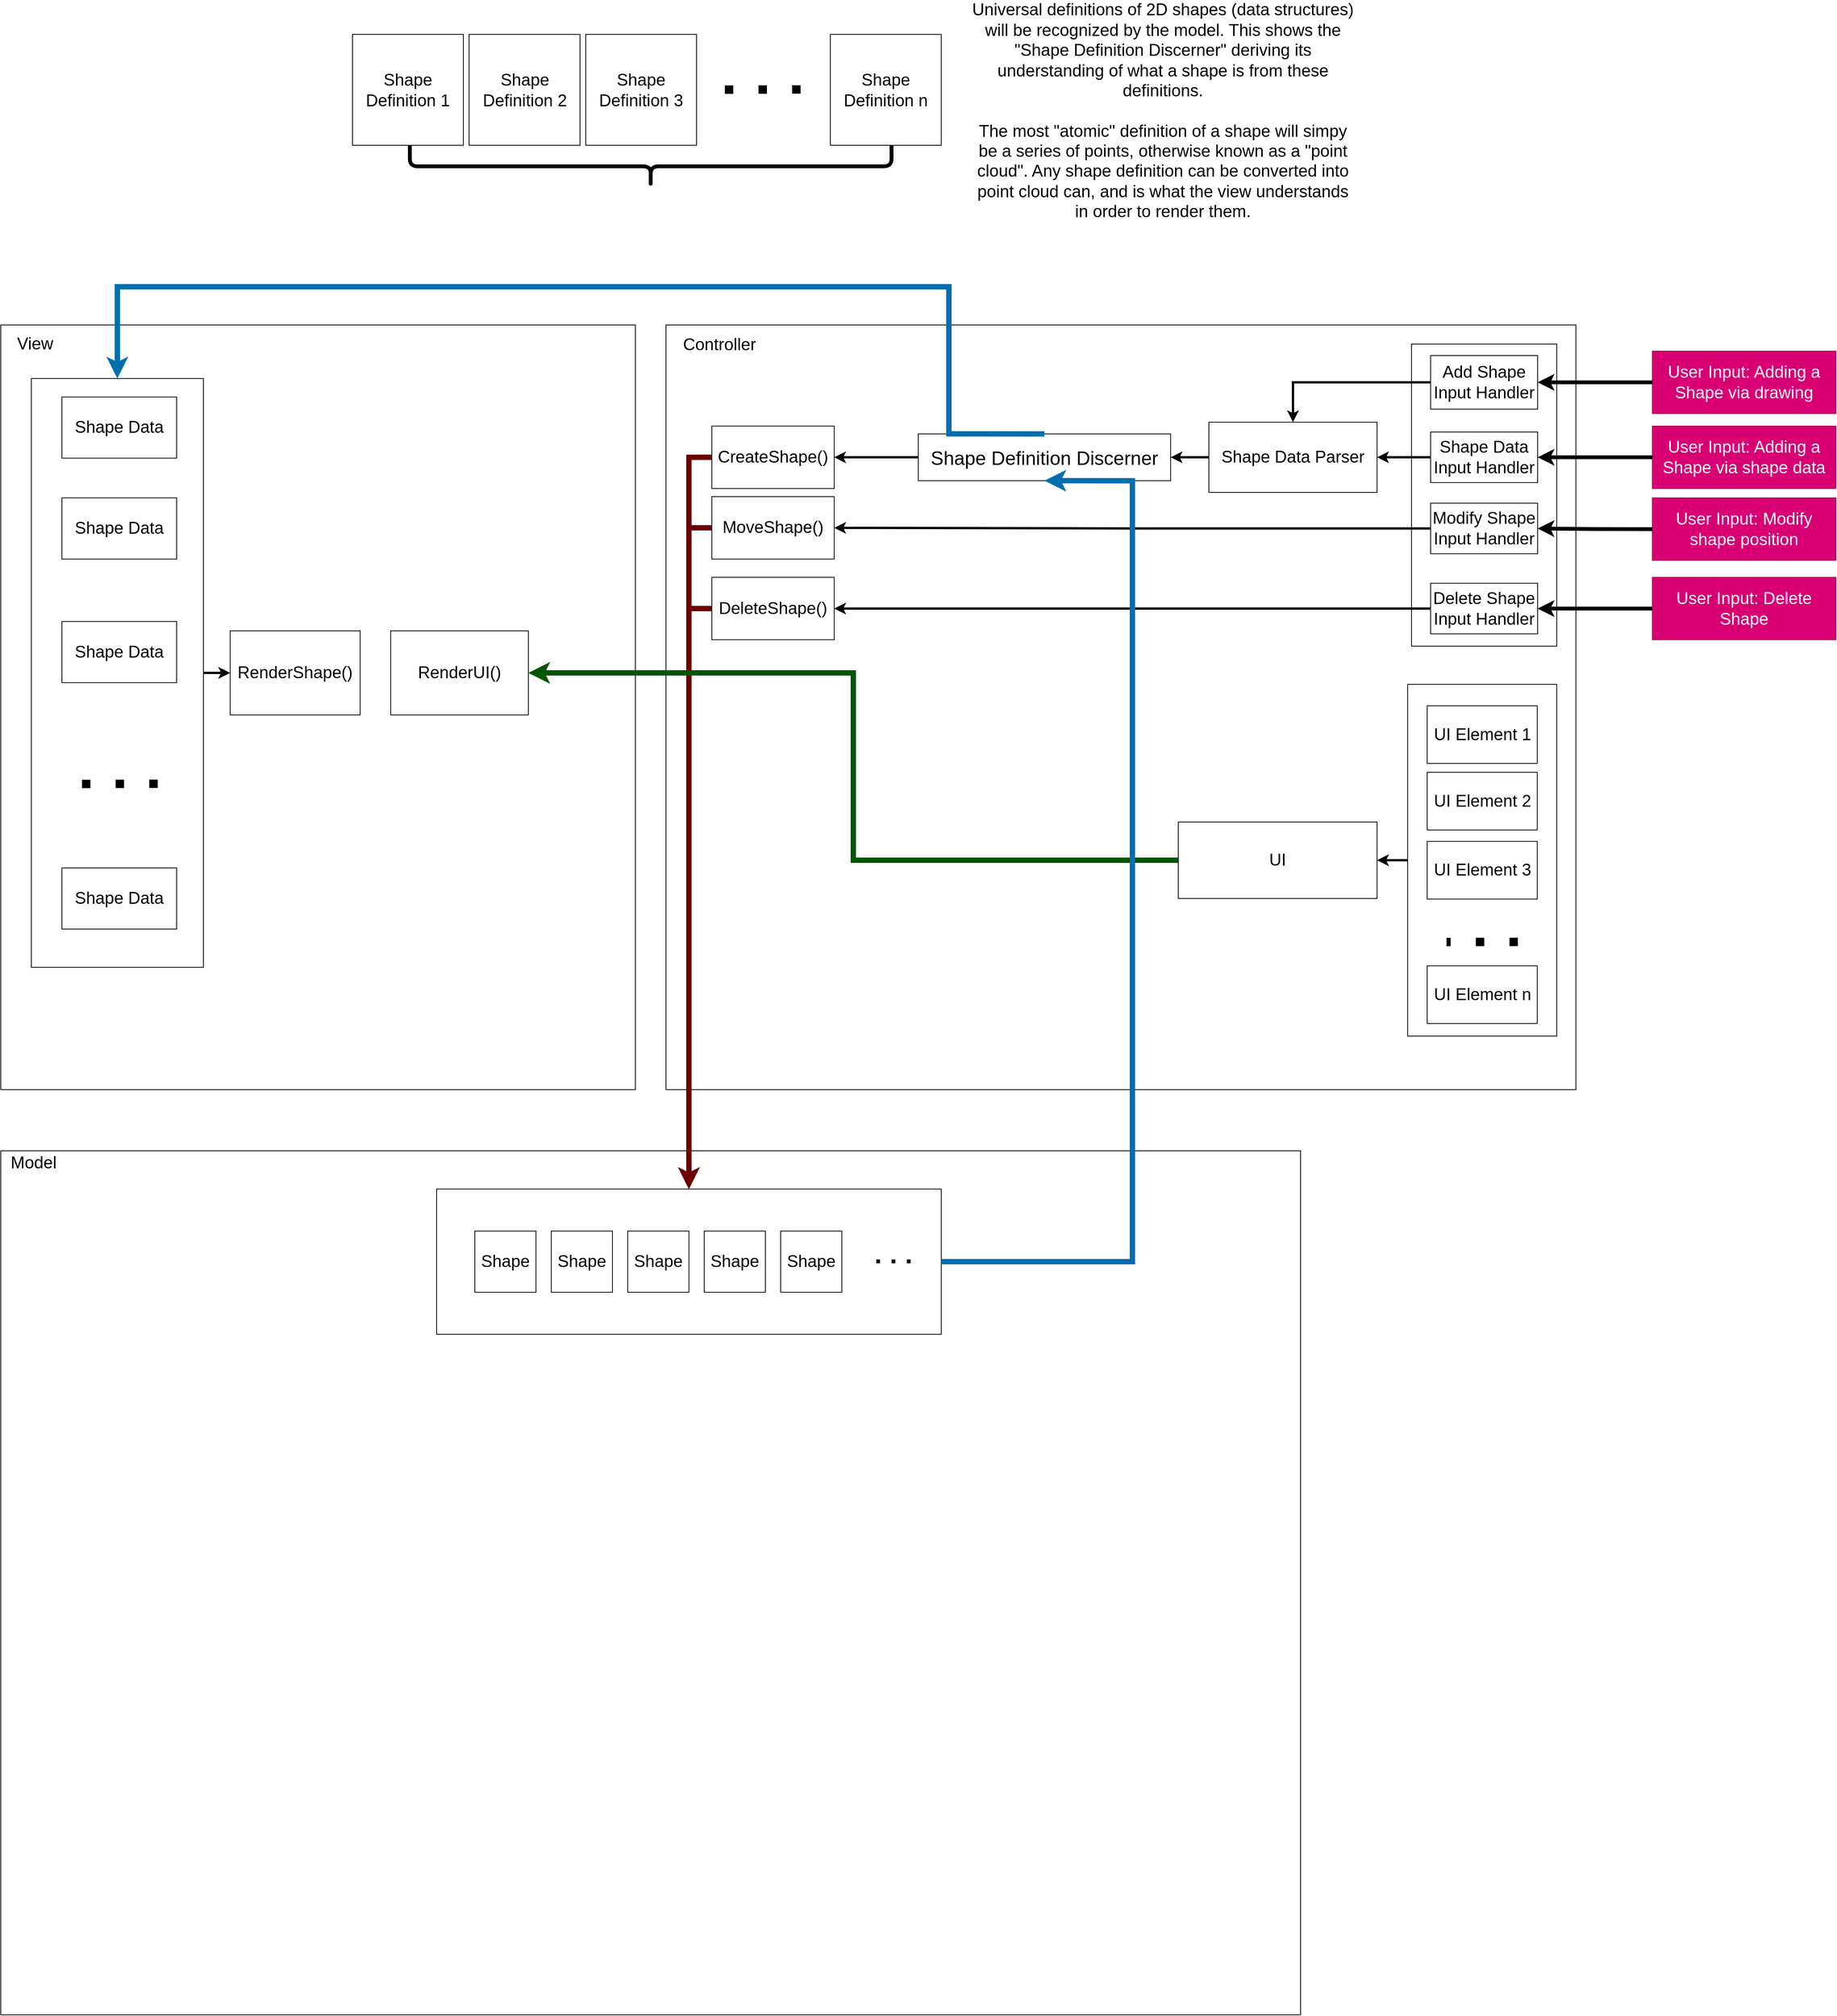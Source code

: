 <mxfile version="22.1.2" type="device">
  <diagram name="Page-1" id="NtQ69wOWC1nmmlGbP-3g">
    <mxGraphModel dx="2868" dy="1746" grid="1" gridSize="10" guides="1" tooltips="1" connect="1" arrows="1" fold="1" page="1" pageScale="1" pageWidth="4681" pageHeight="3300" math="0" shadow="0">
      <root>
        <mxCell id="0" />
        <mxCell id="1" parent="0" />
        <mxCell id="AB3GFtcWFRhynDyCKT0_-69" value="&lt;span style=&quot;font-size: 22px;&quot;&gt;Universal definitions of 2D shapes (data structures) will be recognized by the model. This shows the &quot;Shape Definition Discerner&quot; deriving its understanding of what a shape is from these definitions.&lt;br&gt;&lt;br&gt;The most &quot;atomic&quot; definition of a shape will simpy be a series of points, otherwise known as a &quot;point cloud&quot;. Any shape definition can be converted into point cloud can, and is what the view understands in order to render them.&lt;br&gt;&lt;/span&gt;" style="text;html=1;strokeColor=none;fillColor=none;align=center;verticalAlign=middle;whiteSpace=wrap;rounded=0;" parent="1" vertex="1">
          <mxGeometry x="1305" y="218.75" width="510" height="282.5" as="geometry" />
        </mxCell>
        <mxCell id="AB3GFtcWFRhynDyCKT0_-104" value="" style="group" parent="1" vertex="1" connectable="0">
          <mxGeometry x="40" y="1720" width="1700" height="1130" as="geometry" />
        </mxCell>
        <mxCell id="AB3GFtcWFRhynDyCKT0_-102" value="" style="rounded=0;whiteSpace=wrap;html=1;" parent="AB3GFtcWFRhynDyCKT0_-104" vertex="1">
          <mxGeometry width="1700" height="1130" as="geometry" />
        </mxCell>
        <mxCell id="AB3GFtcWFRhynDyCKT0_-103" value="&lt;font style=&quot;font-size: 22px;&quot;&gt;Model&lt;/font&gt;" style="text;html=1;strokeColor=none;fillColor=none;align=center;verticalAlign=middle;whiteSpace=wrap;rounded=0;" parent="AB3GFtcWFRhynDyCKT0_-104" vertex="1">
          <mxGeometry width="85.955" height="32.849" as="geometry" />
        </mxCell>
        <mxCell id="AB3GFtcWFRhynDyCKT0_-101" value="" style="group" parent="AB3GFtcWFRhynDyCKT0_-104" vertex="1" connectable="0">
          <mxGeometry x="570" y="50" width="660" height="190" as="geometry" />
        </mxCell>
        <mxCell id="AB3GFtcWFRhynDyCKT0_-84" value="" style="rounded=0;whiteSpace=wrap;html=1;" parent="AB3GFtcWFRhynDyCKT0_-101" vertex="1">
          <mxGeometry width="660" height="190" as="geometry" />
        </mxCell>
        <mxCell id="AB3GFtcWFRhynDyCKT0_-93" value="Shape" style="whiteSpace=wrap;html=1;aspect=fixed;fontSize=22;" parent="AB3GFtcWFRhynDyCKT0_-101" vertex="1">
          <mxGeometry x="450" y="55" width="80" height="80" as="geometry" />
        </mxCell>
        <mxCell id="AB3GFtcWFRhynDyCKT0_-96" value="Shape" style="whiteSpace=wrap;html=1;aspect=fixed;fontSize=22;" parent="AB3GFtcWFRhynDyCKT0_-101" vertex="1">
          <mxGeometry x="350" y="55" width="80" height="80" as="geometry" />
        </mxCell>
        <mxCell id="AB3GFtcWFRhynDyCKT0_-97" value="Shape" style="whiteSpace=wrap;html=1;aspect=fixed;fontSize=22;" parent="AB3GFtcWFRhynDyCKT0_-101" vertex="1">
          <mxGeometry x="250" y="55" width="80" height="80" as="geometry" />
        </mxCell>
        <mxCell id="AB3GFtcWFRhynDyCKT0_-98" value="" style="endArrow=none;dashed=1;html=1;dashPattern=1 3;strokeWidth=5;rounded=0;" parent="AB3GFtcWFRhynDyCKT0_-101" edge="1">
          <mxGeometry width="50" height="50" relative="1" as="geometry">
            <mxPoint x="620" y="94.67" as="sourcePoint" />
            <mxPoint x="560" y="94.67" as="targetPoint" />
          </mxGeometry>
        </mxCell>
        <mxCell id="AB3GFtcWFRhynDyCKT0_-99" value="Shape" style="whiteSpace=wrap;html=1;aspect=fixed;fontSize=22;" parent="AB3GFtcWFRhynDyCKT0_-101" vertex="1">
          <mxGeometry x="150" y="55" width="80" height="80" as="geometry" />
        </mxCell>
        <mxCell id="AB3GFtcWFRhynDyCKT0_-100" value="Shape" style="whiteSpace=wrap;html=1;aspect=fixed;fontSize=22;" parent="AB3GFtcWFRhynDyCKT0_-101" vertex="1">
          <mxGeometry x="50" y="55" width="80" height="80" as="geometry" />
        </mxCell>
        <mxCell id="jzHVAZvEUVmQOy8ceyDx-17" value="" style="group" parent="1" vertex="1" connectable="0">
          <mxGeometry x="500" y="260" width="770" height="200" as="geometry" />
        </mxCell>
        <mxCell id="AB3GFtcWFRhynDyCKT0_-2" value="&lt;font style=&quot;font-size: 22px;&quot;&gt;Shape Definition 1&lt;/font&gt;" style="whiteSpace=wrap;html=1;aspect=fixed;" parent="jzHVAZvEUVmQOy8ceyDx-17" vertex="1">
          <mxGeometry width="145" height="145" as="geometry" />
        </mxCell>
        <mxCell id="AB3GFtcWFRhynDyCKT0_-15" value="&lt;font style=&quot;font-size: 22px;&quot;&gt;Shape Definition 2&lt;/font&gt;" style="whiteSpace=wrap;html=1;aspect=fixed;" parent="jzHVAZvEUVmQOy8ceyDx-17" vertex="1">
          <mxGeometry x="152.5" width="145" height="145" as="geometry" />
        </mxCell>
        <mxCell id="AB3GFtcWFRhynDyCKT0_-16" value="&lt;font style=&quot;font-size: 22px;&quot;&gt;Shape Definition 3&lt;/font&gt;" style="whiteSpace=wrap;html=1;aspect=fixed;" parent="jzHVAZvEUVmQOy8ceyDx-17" vertex="1">
          <mxGeometry x="305" width="145" height="145" as="geometry" />
        </mxCell>
        <mxCell id="AB3GFtcWFRhynDyCKT0_-19" value="" style="endArrow=none;dashed=1;html=1;dashPattern=1 3;strokeWidth=11;rounded=0;" parent="jzHVAZvEUVmQOy8ceyDx-17" edge="1">
          <mxGeometry width="50" height="50" relative="1" as="geometry">
            <mxPoint x="586" y="72" as="sourcePoint" />
            <mxPoint x="486" y="72.3" as="targetPoint" />
          </mxGeometry>
        </mxCell>
        <mxCell id="AB3GFtcWFRhynDyCKT0_-20" value="&lt;font style=&quot;font-size: 22px;&quot;&gt;Shape Definition n&lt;/font&gt;" style="whiteSpace=wrap;html=1;aspect=fixed;" parent="jzHVAZvEUVmQOy8ceyDx-17" vertex="1">
          <mxGeometry x="625" width="145" height="145" as="geometry" />
        </mxCell>
        <mxCell id="jzHVAZvEUVmQOy8ceyDx-8" value="" style="shape=curlyBracket;whiteSpace=wrap;html=1;rounded=1;flipH=1;labelPosition=right;verticalLabelPosition=middle;align=left;verticalAlign=middle;direction=north;size=0.5;strokeWidth=5;" parent="jzHVAZvEUVmQOy8ceyDx-17" vertex="1">
          <mxGeometry x="75" y="145" width="630" height="55" as="geometry" />
        </mxCell>
        <mxCell id="jzHVAZvEUVmQOy8ceyDx-13" value="" style="rounded=0;whiteSpace=wrap;html=1;" parent="1" vertex="1">
          <mxGeometry x="910" y="640" width="1190" height="1000" as="geometry" />
        </mxCell>
        <mxCell id="AB3GFtcWFRhynDyCKT0_-32" value="Shape Definition Discerner" style="rounded=0;whiteSpace=wrap;html=1;fontSize=25;" parent="1" vertex="1">
          <mxGeometry x="1240" y="782.442" width="330" height="61.224" as="geometry" />
        </mxCell>
        <mxCell id="XOVWlfCZ6gJrWhnHlsYj-13" style="edgeStyle=orthogonalEdgeStyle;rounded=0;orthogonalLoop=1;jettySize=auto;html=1;exitX=0;exitY=0.5;exitDx=0;exitDy=0;entryX=0.5;entryY=0;entryDx=0;entryDy=0;strokeWidth=7;fillColor=#a20025;strokeColor=#6F0000;" parent="1" source="AB3GFtcWFRhynDyCKT0_-10" target="AB3GFtcWFRhynDyCKT0_-84" edge="1">
          <mxGeometry relative="1" as="geometry" />
        </mxCell>
        <mxCell id="AB3GFtcWFRhynDyCKT0_-10" value="&lt;font style=&quot;font-size: 22px;&quot;&gt;CreateShape()&lt;/font&gt;" style="rounded=0;whiteSpace=wrap;html=1;" parent="1" vertex="1">
          <mxGeometry x="970" y="772.234" width="160" height="81.633" as="geometry" />
        </mxCell>
        <mxCell id="jzHVAZvEUVmQOy8ceyDx-18" style="edgeStyle=orthogonalEdgeStyle;rounded=0;orthogonalLoop=1;jettySize=auto;html=1;exitX=0;exitY=0.5;exitDx=0;exitDy=0;entryX=1;entryY=0.5;entryDx=0;entryDy=0;strokeWidth=3;" parent="1" source="AB3GFtcWFRhynDyCKT0_-32" target="AB3GFtcWFRhynDyCKT0_-10" edge="1">
          <mxGeometry relative="1" as="geometry" />
        </mxCell>
        <mxCell id="XOVWlfCZ6gJrWhnHlsYj-11" style="edgeStyle=orthogonalEdgeStyle;rounded=0;orthogonalLoop=1;jettySize=auto;html=1;exitX=0;exitY=0.5;exitDx=0;exitDy=0;entryX=1;entryY=0.5;entryDx=0;entryDy=0;strokeWidth=3;" parent="1" source="AB3GFtcWFRhynDyCKT0_-75" target="AB3GFtcWFRhynDyCKT0_-32" edge="1">
          <mxGeometry relative="1" as="geometry" />
        </mxCell>
        <mxCell id="AB3GFtcWFRhynDyCKT0_-75" value="Shape Data Parser" style="rounded=0;whiteSpace=wrap;html=1;fontSize=22;" parent="1" vertex="1">
          <mxGeometry x="1620" y="767.14" width="220" height="91.84" as="geometry" />
        </mxCell>
        <mxCell id="AB3GFtcWFRhynDyCKT0_-79" value="User Input: Adding a Shape via drawing" style="rounded=0;whiteSpace=wrap;html=1;fontSize=22;fillColor=#d80073;fontColor=#ffffff;strokeColor=#A50040;" parent="1" vertex="1">
          <mxGeometry x="2200" y="674.185" width="240" height="81.633" as="geometry" />
        </mxCell>
        <mxCell id="AB3GFtcWFRhynDyCKT0_-80" value="User Input: Adding a Shape via shape data" style="rounded=0;whiteSpace=wrap;html=1;fontSize=22;fillColor=#d80073;fontColor=#ffffff;strokeColor=#A50040;" parent="1" vertex="1">
          <mxGeometry x="2200" y="772.242" width="240" height="81.633" as="geometry" />
        </mxCell>
        <mxCell id="jzHVAZvEUVmQOy8ceyDx-14" value="&lt;font style=&quot;font-size: 22px;&quot;&gt;Controller&lt;/font&gt;" style="text;html=1;strokeColor=none;fillColor=none;align=center;verticalAlign=middle;whiteSpace=wrap;rounded=0;" parent="1" vertex="1">
          <mxGeometry x="910" y="640" width="140" height="51.02" as="geometry" />
        </mxCell>
        <mxCell id="AB3GFtcWFRhynDyCKT0_-4" value="" style="rounded=0;whiteSpace=wrap;html=1;" parent="1" vertex="1">
          <mxGeometry x="40" y="640" width="830" height="1000" as="geometry" />
        </mxCell>
        <mxCell id="AB3GFtcWFRhynDyCKT0_-8" value="&lt;font style=&quot;font-size: 22px;&quot;&gt;View&lt;/font&gt;" style="text;html=1;strokeColor=none;fillColor=none;align=center;verticalAlign=middle;whiteSpace=wrap;rounded=0;" parent="1" vertex="1">
          <mxGeometry x="40" y="640" width="90" height="50" as="geometry" />
        </mxCell>
        <mxCell id="AB3GFtcWFRhynDyCKT0_-59" value="&lt;font style=&quot;font-size: 22px;&quot;&gt;RenderShape()&lt;/font&gt;" style="rounded=0;whiteSpace=wrap;html=1;" parent="1" vertex="1">
          <mxGeometry x="340" y="1040" width="170" height="110" as="geometry" />
        </mxCell>
        <mxCell id="jzHVAZvEUVmQOy8ceyDx-31" style="edgeStyle=orthogonalEdgeStyle;rounded=0;orthogonalLoop=1;jettySize=auto;html=1;exitX=1;exitY=0.5;exitDx=0;exitDy=0;entryX=0;entryY=0.5;entryDx=0;entryDy=0;strokeWidth=3;" parent="1" source="jzHVAZvEUVmQOy8ceyDx-25" target="AB3GFtcWFRhynDyCKT0_-59" edge="1">
          <mxGeometry relative="1" as="geometry" />
        </mxCell>
        <mxCell id="XOVWlfCZ6gJrWhnHlsYj-1" value="User Input: Modify shape position" style="rounded=0;whiteSpace=wrap;html=1;fontSize=22;fillColor=#d80073;fontColor=#ffffff;strokeColor=#A50040;" parent="1" vertex="1">
          <mxGeometry x="2200" y="866.122" width="240" height="81.633" as="geometry" />
        </mxCell>
        <mxCell id="XOVWlfCZ6gJrWhnHlsYj-15" style="edgeStyle=orthogonalEdgeStyle;rounded=0;orthogonalLoop=1;jettySize=auto;html=1;exitX=0;exitY=0.5;exitDx=0;exitDy=0;entryX=0.5;entryY=0;entryDx=0;entryDy=0;strokeWidth=7;fillColor=#a20025;strokeColor=#6F0000;" parent="1" source="XOVWlfCZ6gJrWhnHlsYj-5" target="AB3GFtcWFRhynDyCKT0_-84" edge="1">
          <mxGeometry relative="1" as="geometry" />
        </mxCell>
        <mxCell id="XOVWlfCZ6gJrWhnHlsYj-5" value="&lt;font style=&quot;font-size: 22px;&quot;&gt;MoveShape()&lt;/font&gt;" style="rounded=0;whiteSpace=wrap;html=1;" parent="1" vertex="1">
          <mxGeometry x="970" y="864.484" width="160" height="81.633" as="geometry" />
        </mxCell>
        <mxCell id="XOVWlfCZ6gJrWhnHlsYj-8" value="" style="rounded=0;whiteSpace=wrap;html=1;" parent="1" vertex="1">
          <mxGeometry x="1885" y="665" width="190" height="395" as="geometry" />
        </mxCell>
        <mxCell id="AB3GFtcWFRhynDyCKT0_-72" value="Add Shape Input Handler" style="rounded=0;whiteSpace=wrap;html=1;fontSize=22;" parent="1" vertex="1">
          <mxGeometry x="1910" y="680" width="140" height="70" as="geometry" />
        </mxCell>
        <mxCell id="AB3GFtcWFRhynDyCKT0_-81" value="Shape Data Input Handler" style="rounded=0;whiteSpace=wrap;html=1;fontSize=22;" parent="1" vertex="1">
          <mxGeometry x="1910" y="780" width="140" height="66.12" as="geometry" />
        </mxCell>
        <mxCell id="XOVWlfCZ6gJrWhnHlsYj-14" style="edgeStyle=orthogonalEdgeStyle;rounded=0;orthogonalLoop=1;jettySize=auto;html=1;exitX=0;exitY=0.5;exitDx=0;exitDy=0;entryX=1;entryY=0.5;entryDx=0;entryDy=0;strokeWidth=3;" parent="1" source="XOVWlfCZ6gJrWhnHlsYj-3" target="XOVWlfCZ6gJrWhnHlsYj-5" edge="1">
          <mxGeometry relative="1" as="geometry" />
        </mxCell>
        <mxCell id="XOVWlfCZ6gJrWhnHlsYj-3" value="Modify Shape Input Handler" style="rounded=0;whiteSpace=wrap;html=1;fontSize=22;" parent="1" vertex="1">
          <mxGeometry x="1910" y="873.06" width="140" height="66.12" as="geometry" />
        </mxCell>
        <mxCell id="AB3GFtcWFRhynDyCKT0_-73" style="edgeStyle=orthogonalEdgeStyle;rounded=0;orthogonalLoop=1;jettySize=auto;html=1;exitX=0;exitY=0.5;exitDx=0;exitDy=0;entryX=1;entryY=0.5;entryDx=0;entryDy=0;strokeWidth=5;" parent="1" source="AB3GFtcWFRhynDyCKT0_-79" target="AB3GFtcWFRhynDyCKT0_-72" edge="1">
          <mxGeometry relative="1" as="geometry">
            <mxPoint x="1940" y="869.592" as="sourcePoint" />
          </mxGeometry>
        </mxCell>
        <mxCell id="AB3GFtcWFRhynDyCKT0_-82" style="edgeStyle=orthogonalEdgeStyle;rounded=0;orthogonalLoop=1;jettySize=auto;html=1;exitX=0;exitY=0.5;exitDx=0;exitDy=0;entryX=1;entryY=0.5;entryDx=0;entryDy=0;strokeWidth=5;" parent="1" source="AB3GFtcWFRhynDyCKT0_-80" target="AB3GFtcWFRhynDyCKT0_-81" edge="1">
          <mxGeometry relative="1" as="geometry" />
        </mxCell>
        <mxCell id="XOVWlfCZ6gJrWhnHlsYj-4" style="edgeStyle=orthogonalEdgeStyle;rounded=0;orthogonalLoop=1;jettySize=auto;html=1;exitX=0;exitY=0.5;exitDx=0;exitDy=0;entryX=1;entryY=0.5;entryDx=0;entryDy=0;strokeWidth=5;" parent="1" source="XOVWlfCZ6gJrWhnHlsYj-1" target="XOVWlfCZ6gJrWhnHlsYj-3" edge="1">
          <mxGeometry relative="1" as="geometry" />
        </mxCell>
        <mxCell id="AB3GFtcWFRhynDyCKT0_-83" style="edgeStyle=orthogonalEdgeStyle;rounded=0;orthogonalLoop=1;jettySize=auto;html=1;exitX=0;exitY=0.5;exitDx=0;exitDy=0;entryX=1;entryY=0.5;entryDx=0;entryDy=0;strokeWidth=3;" parent="1" source="AB3GFtcWFRhynDyCKT0_-81" target="AB3GFtcWFRhynDyCKT0_-75" edge="1">
          <mxGeometry relative="1" as="geometry" />
        </mxCell>
        <mxCell id="AB3GFtcWFRhynDyCKT0_-76" style="edgeStyle=orthogonalEdgeStyle;rounded=0;orthogonalLoop=1;jettySize=auto;html=1;exitX=0;exitY=0.5;exitDx=0;exitDy=0;entryX=0.5;entryY=0;entryDx=0;entryDy=0;strokeWidth=3;" parent="1" source="AB3GFtcWFRhynDyCKT0_-72" target="AB3GFtcWFRhynDyCKT0_-75" edge="1">
          <mxGeometry relative="1" as="geometry" />
        </mxCell>
        <mxCell id="XOVWlfCZ6gJrWhnHlsYj-18" style="edgeStyle=orthogonalEdgeStyle;rounded=0;orthogonalLoop=1;jettySize=auto;html=1;exitX=0;exitY=0.5;exitDx=0;exitDy=0;entryX=0.5;entryY=0;entryDx=0;entryDy=0;fillColor=#a20025;strokeColor=#6F0000;strokeWidth=7;" parent="1" source="XOVWlfCZ6gJrWhnHlsYj-16" target="AB3GFtcWFRhynDyCKT0_-84" edge="1">
          <mxGeometry relative="1" as="geometry" />
        </mxCell>
        <mxCell id="XOVWlfCZ6gJrWhnHlsYj-16" value="&lt;font style=&quot;font-size: 22px;&quot;&gt;DeleteShape()&lt;/font&gt;" style="rounded=0;whiteSpace=wrap;html=1;" parent="1" vertex="1">
          <mxGeometry x="970" y="970" width="160" height="81.633" as="geometry" />
        </mxCell>
        <mxCell id="XOVWlfCZ6gJrWhnHlsYj-22" style="edgeStyle=orthogonalEdgeStyle;rounded=0;orthogonalLoop=1;jettySize=auto;html=1;exitX=0;exitY=0.5;exitDx=0;exitDy=0;entryX=1;entryY=0.5;entryDx=0;entryDy=0;strokeWidth=5;" parent="1" source="XOVWlfCZ6gJrWhnHlsYj-19" target="XOVWlfCZ6gJrWhnHlsYj-20" edge="1">
          <mxGeometry relative="1" as="geometry" />
        </mxCell>
        <mxCell id="XOVWlfCZ6gJrWhnHlsYj-19" value="User Input: Delete Shape" style="rounded=0;whiteSpace=wrap;html=1;fontSize=22;fillColor=#d80073;fontColor=#ffffff;strokeColor=#A50040;" parent="1" vertex="1">
          <mxGeometry x="2200" y="970.002" width="240" height="81.633" as="geometry" />
        </mxCell>
        <mxCell id="XOVWlfCZ6gJrWhnHlsYj-21" style="edgeStyle=orthogonalEdgeStyle;rounded=0;orthogonalLoop=1;jettySize=auto;html=1;exitX=0;exitY=0.5;exitDx=0;exitDy=0;entryX=1;entryY=0.5;entryDx=0;entryDy=0;strokeWidth=3;" parent="1" source="XOVWlfCZ6gJrWhnHlsYj-20" target="XOVWlfCZ6gJrWhnHlsYj-16" edge="1">
          <mxGeometry relative="1" as="geometry" />
        </mxCell>
        <mxCell id="XOVWlfCZ6gJrWhnHlsYj-20" value="Delete Shape Input Handler" style="rounded=0;whiteSpace=wrap;html=1;fontSize=22;" parent="1" vertex="1">
          <mxGeometry x="1910" y="977.76" width="140" height="66.12" as="geometry" />
        </mxCell>
        <mxCell id="XOVWlfCZ6gJrWhnHlsYj-23" value="" style="group" parent="1" vertex="1" connectable="0">
          <mxGeometry x="80" y="710" width="225" height="770" as="geometry" />
        </mxCell>
        <mxCell id="jzHVAZvEUVmQOy8ceyDx-25" value="" style="rounded=0;whiteSpace=wrap;html=1;" parent="XOVWlfCZ6gJrWhnHlsYj-23" vertex="1">
          <mxGeometry width="225" height="770" as="geometry" />
        </mxCell>
        <mxCell id="AB3GFtcWFRhynDyCKT0_-50" value="" style="endArrow=none;dashed=1;html=1;dashPattern=1 3;strokeWidth=11;rounded=0;" parent="XOVWlfCZ6gJrWhnHlsYj-23" edge="1">
          <mxGeometry width="50" height="50" relative="1" as="geometry">
            <mxPoint x="165.25" y="530" as="sourcePoint" />
            <mxPoint x="64.75" y="530.3" as="targetPoint" />
          </mxGeometry>
        </mxCell>
        <mxCell id="AB3GFtcWFRhynDyCKT0_-9" value="&lt;font style=&quot;font-size: 22px;&quot;&gt;Shape Data&lt;/font&gt;" style="rounded=0;whiteSpace=wrap;html=1;" parent="XOVWlfCZ6gJrWhnHlsYj-23" vertex="1">
          <mxGeometry x="40" y="24.19" width="150" height="80" as="geometry" />
        </mxCell>
        <mxCell id="AB3GFtcWFRhynDyCKT0_-25" value="&lt;font style=&quot;font-size: 22px;&quot;&gt;Shape Data&lt;/font&gt;" style="rounded=0;whiteSpace=wrap;html=1;" parent="XOVWlfCZ6gJrWhnHlsYj-23" vertex="1">
          <mxGeometry x="40" y="156.12" width="150" height="80" as="geometry" />
        </mxCell>
        <mxCell id="AB3GFtcWFRhynDyCKT0_-44" value="&lt;font style=&quot;font-size: 22px;&quot;&gt;Shape Data&lt;/font&gt;" style="rounded=0;whiteSpace=wrap;html=1;" parent="XOVWlfCZ6gJrWhnHlsYj-23" vertex="1">
          <mxGeometry x="40" y="317.76" width="150" height="80" as="geometry" />
        </mxCell>
        <mxCell id="AB3GFtcWFRhynDyCKT0_-53" value="&lt;font style=&quot;font-size: 22px;&quot;&gt;Shape Data&lt;/font&gt;" style="rounded=0;whiteSpace=wrap;html=1;" parent="XOVWlfCZ6gJrWhnHlsYj-23" vertex="1">
          <mxGeometry x="40" y="640" width="150" height="80" as="geometry" />
        </mxCell>
        <mxCell id="XOVWlfCZ6gJrWhnHlsYj-24" value="&lt;font style=&quot;font-size: 22px;&quot;&gt;RenderUI()&lt;/font&gt;" style="rounded=0;whiteSpace=wrap;html=1;" parent="1" vertex="1">
          <mxGeometry x="550" y="1040" width="180" height="110" as="geometry" />
        </mxCell>
        <mxCell id="XOVWlfCZ6gJrWhnHlsYj-33" style="edgeStyle=orthogonalEdgeStyle;rounded=0;orthogonalLoop=1;jettySize=auto;html=1;exitX=0;exitY=0.5;exitDx=0;exitDy=0;entryX=1;entryY=0.5;entryDx=0;entryDy=0;strokeWidth=3;" parent="1" source="XOVWlfCZ6gJrWhnHlsYj-25" target="XOVWlfCZ6gJrWhnHlsYj-32" edge="1">
          <mxGeometry relative="1" as="geometry" />
        </mxCell>
        <mxCell id="XOVWlfCZ6gJrWhnHlsYj-34" style="edgeStyle=orthogonalEdgeStyle;rounded=0;orthogonalLoop=1;jettySize=auto;html=1;exitX=0;exitY=0.5;exitDx=0;exitDy=0;entryX=1;entryY=0.5;entryDx=0;entryDy=0;strokeWidth=7;fillColor=#008a00;strokeColor=#005700;" parent="1" source="XOVWlfCZ6gJrWhnHlsYj-32" target="XOVWlfCZ6gJrWhnHlsYj-24" edge="1">
          <mxGeometry relative="1" as="geometry" />
        </mxCell>
        <mxCell id="XOVWlfCZ6gJrWhnHlsYj-32" value="UI" style="rounded=0;whiteSpace=wrap;html=1;fontSize=22;" parent="1" vertex="1">
          <mxGeometry x="1580" y="1290" width="260" height="100" as="geometry" />
        </mxCell>
        <mxCell id="XOVWlfCZ6gJrWhnHlsYj-35" value="" style="group" parent="1" vertex="1" connectable="0">
          <mxGeometry x="1880" y="1110" width="195" height="460" as="geometry" />
        </mxCell>
        <mxCell id="XOVWlfCZ6gJrWhnHlsYj-25" value="" style="rounded=0;whiteSpace=wrap;html=1;" parent="XOVWlfCZ6gJrWhnHlsYj-35" vertex="1">
          <mxGeometry width="195.0" height="460" as="geometry" />
        </mxCell>
        <mxCell id="XOVWlfCZ6gJrWhnHlsYj-27" value="UI Element 1" style="rounded=0;whiteSpace=wrap;html=1;fontSize=22;" parent="XOVWlfCZ6gJrWhnHlsYj-35" vertex="1">
          <mxGeometry x="25.536" y="27.994" width="143.929" height="75.44" as="geometry" />
        </mxCell>
        <mxCell id="XOVWlfCZ6gJrWhnHlsYj-28" value="UI Element 2" style="rounded=0;whiteSpace=wrap;html=1;fontSize=22;" parent="XOVWlfCZ6gJrWhnHlsYj-35" vertex="1">
          <mxGeometry x="25.536" y="115" width="143.929" height="75.44" as="geometry" />
        </mxCell>
        <mxCell id="XOVWlfCZ6gJrWhnHlsYj-29" value="UI Element 3" style="rounded=0;whiteSpace=wrap;html=1;fontSize=22;" parent="XOVWlfCZ6gJrWhnHlsYj-35" vertex="1">
          <mxGeometry x="25.536" y="205.357" width="143.929" height="75.44" as="geometry" />
        </mxCell>
        <mxCell id="XOVWlfCZ6gJrWhnHlsYj-30" value="" style="endArrow=none;dashed=1;html=1;dashPattern=1 3;strokeWidth=11;rounded=0;" parent="XOVWlfCZ6gJrWhnHlsYj-35" edge="1">
          <mxGeometry width="50" height="50" relative="1" as="geometry">
            <mxPoint x="144.161" y="336.786" as="sourcePoint" />
            <mxPoint x="50.839" y="337.032" as="targetPoint" />
          </mxGeometry>
        </mxCell>
        <mxCell id="XOVWlfCZ6gJrWhnHlsYj-31" value="UI Element n" style="rounded=0;whiteSpace=wrap;html=1;fontSize=22;" parent="XOVWlfCZ6gJrWhnHlsYj-35" vertex="1">
          <mxGeometry x="25.536" y="368.131" width="143.929" height="75.44" as="geometry" />
        </mxCell>
        <mxCell id="4o011ic3MvTay1ZkKN46-3" style="edgeStyle=orthogonalEdgeStyle;rounded=0;orthogonalLoop=1;jettySize=auto;html=1;exitX=1;exitY=0.5;exitDx=0;exitDy=0;entryX=0.5;entryY=1;entryDx=0;entryDy=0;fillColor=#1ba1e2;strokeColor=#006EAF;strokeWidth=7;" edge="1" parent="1" source="AB3GFtcWFRhynDyCKT0_-84" target="AB3GFtcWFRhynDyCKT0_-32">
          <mxGeometry relative="1" as="geometry">
            <Array as="points">
              <mxPoint x="1520" y="1865" />
              <mxPoint x="1520" y="844" />
            </Array>
          </mxGeometry>
        </mxCell>
        <mxCell id="4o011ic3MvTay1ZkKN46-4" style="edgeStyle=orthogonalEdgeStyle;rounded=0;orthogonalLoop=1;jettySize=auto;html=1;exitX=0.5;exitY=0;exitDx=0;exitDy=0;entryX=0.5;entryY=0;entryDx=0;entryDy=0;fillColor=#1ba1e2;strokeColor=#006EAF;strokeWidth=7;" edge="1" parent="1" source="AB3GFtcWFRhynDyCKT0_-32" target="jzHVAZvEUVmQOy8ceyDx-25">
          <mxGeometry relative="1" as="geometry">
            <Array as="points">
              <mxPoint x="1280" y="782" />
              <mxPoint x="1280" y="590" />
              <mxPoint x="193" y="590" />
            </Array>
          </mxGeometry>
        </mxCell>
      </root>
    </mxGraphModel>
  </diagram>
</mxfile>
